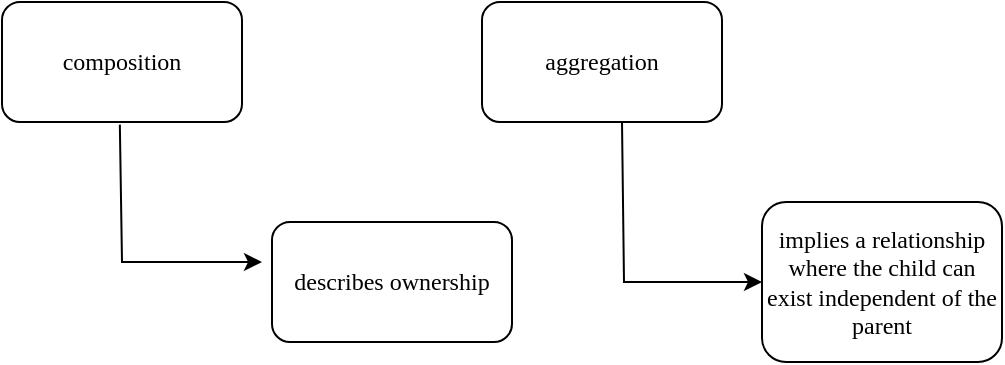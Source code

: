<mxfile version="16.5.3" type="device"><diagram id="Cz9_ugZhKnLIQMqaweRJ" name="Page-1"><mxGraphModel dx="1109" dy="585" grid="1" gridSize="10" guides="1" tooltips="1" connect="1" arrows="1" fold="1" page="1" pageScale="1" pageWidth="850" pageHeight="1100" math="0" shadow="0"><root><mxCell id="0"/><mxCell id="1" parent="0"/><mxCell id="yEMhfRzj3TVseNPT1k8Z-2" value="composition" style="rounded=1;whiteSpace=wrap;html=1;fontFamily=Karla;fontSource=https%3A%2F%2Ffonts.googleapis.com%2Fcss%3Ffamily%3DKarla;" vertex="1" parent="1"><mxGeometry x="290" y="270" width="120" height="60" as="geometry"/></mxCell><mxCell id="yEMhfRzj3TVseNPT1k8Z-3" value="aggregation" style="rounded=1;whiteSpace=wrap;html=1;fontFamily=Karla;fontSource=https%3A%2F%2Ffonts.googleapis.com%2Fcss%3Ffamily%3DKarla;" vertex="1" parent="1"><mxGeometry x="530" y="270" width="120" height="60" as="geometry"/></mxCell><mxCell id="yEMhfRzj3TVseNPT1k8Z-4" value="" style="endArrow=classic;html=1;rounded=0;exitX=0.491;exitY=1.022;exitDx=0;exitDy=0;exitPerimeter=0;" edge="1" parent="1" source="yEMhfRzj3TVseNPT1k8Z-2"><mxGeometry width="50" height="50" relative="1" as="geometry"><mxPoint x="360" y="330" as="sourcePoint"/><mxPoint x="420" y="400" as="targetPoint"/><Array as="points"><mxPoint x="350" y="400"/></Array></mxGeometry></mxCell><mxCell id="yEMhfRzj3TVseNPT1k8Z-5" value="describes ownership" style="rounded=1;whiteSpace=wrap;html=1;fontFamily=Karla;fontSource=https%3A%2F%2Ffonts.googleapis.com%2Fcss%3Ffamily%3DKarla;" vertex="1" parent="1"><mxGeometry x="425" y="380" width="120" height="60" as="geometry"/></mxCell><mxCell id="yEMhfRzj3TVseNPT1k8Z-6" value="" style="endArrow=classic;html=1;rounded=0;exitX=0.491;exitY=1.022;exitDx=0;exitDy=0;exitPerimeter=0;entryX=0;entryY=0.5;entryDx=0;entryDy=0;" edge="1" parent="1" target="yEMhfRzj3TVseNPT1k8Z-7"><mxGeometry width="50" height="50" relative="1" as="geometry"><mxPoint x="600" y="330.0" as="sourcePoint"/><mxPoint x="671.08" y="398.68" as="targetPoint"/><Array as="points"><mxPoint x="601" y="410"/></Array></mxGeometry></mxCell><mxCell id="yEMhfRzj3TVseNPT1k8Z-7" value="implies a relationship where the child can exist independent of the parent" style="rounded=1;whiteSpace=wrap;html=1;fontFamily=Karla;fontSource=https%3A%2F%2Ffonts.googleapis.com%2Fcss%3Ffamily%3DKarla;" vertex="1" parent="1"><mxGeometry x="670" y="370" width="120" height="80" as="geometry"/></mxCell></root></mxGraphModel></diagram></mxfile>